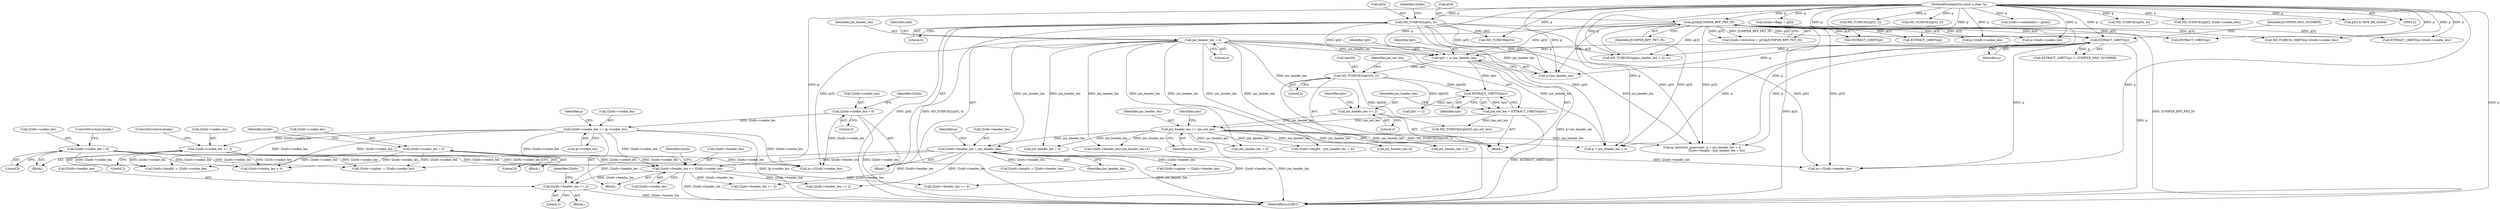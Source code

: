 digraph "0_tcpdump_42073d54c53a496be40ae84152bbfe2c923ac7bc@pointer" {
"1000878" [label="(Call,l2info->header_len += 2)"];
"1000611" [label="(Call,l2info->header_len += l2info->cookie_len)"];
"1000562" [label="(Call,l2info->cookie_len += 2)"];
"1000544" [label="(Call,l2info->cookie_len += lp->cookie_len)"];
"1000148" [label="(Call,l2info->cookie_len = 0)"];
"1000574" [label="(Call,l2info->cookie_len = 8)"];
"1000606" [label="(Call,l2info->cookie_len = 0)"];
"1000500" [label="(Call,l2info->header_len = jnx_header_len)"];
"1000220" [label="(Call,jnx_header_len = 4)"];
"1000269" [label="(Call,jnx_header_len += jnx_ext_len)"];
"1000259" [label="(Call,jnx_ext_len = EXTRACT_16BITS(tptr))"];
"1000261" [label="(Call,EXTRACT_16BITS(tptr))"];
"1000254" [label="(Call,ND_TCHECK2(tptr[0], 2))"];
"1000249" [label="(Call,tptr = p+jnx_header_len)"];
"1000188" [label="(Call,p[3]&JUNIPER_BPF_PKT_IN)"];
"1000124" [label="(MethodParameterIn,const u_char *p)"];
"1000172" [label="(Call,ND_TCHECK2(p[0], 4))"];
"1000195" [label="(Call,EXTRACT_24BITS(p))"];
"1000263" [label="(Call,jnx_header_len += 2)"];
"1000177" [label="(Call,l2info->flags = p[3])"];
"1000254" [label="(Call,ND_TCHECK2(tptr[0], 2))"];
"1000269" [label="(Call,jnx_header_len += jnx_ext_len)"];
"1000222" [label="(Literal,4)"];
"1000920" [label="(Call,EXTRACT_16BITS(p))"];
"1000500" [label="(Call,l2info->header_len = jnx_header_len)"];
"1000152" [label="(Literal,0)"];
"1000284" [label="(Call,ND_TCHECK2(tptr[0], jnx_ext_len))"];
"1000256" [label="(Identifier,tptr)"];
"1000266" [label="(Call,tptr +=2)"];
"1000722" [label="(Call,p+l2info->cookie_len)"];
"1000249" [label="(Call,tptr = p+jnx_header_len)"];
"1000495" [label="(Call,jnx_header_len+4)"];
"1000262" [label="(Identifier,tptr)"];
"1000544" [label="(Call,l2info->cookie_len += lp->cookie_len)"];
"1000491" [label="(Call,l2info->header_len=jnx_header_len+4)"];
"1000543" [label="(Block,)"];
"1000524" [label="(Call,ND_TCHECK(p[0]))"];
"1000545" [label="(Call,l2info->cookie_len)"];
"1000463" [label="(Call,ND_TCHECK2(p[jnx_header_len + 4], 1))"];
"1000605" [label="(Block,)"];
"1000149" [label="(Call,l2info->cookie_len)"];
"1000618" [label="(Call,l2info->length -= l2info->cookie_len)"];
"1000567" [label="(ControlStructure,break;)"];
"1000612" [label="(Call,l2info->header_len)"];
"1000188" [label="(Call,p[3]&JUNIPER_BPF_PKT_IN)"];
"1000472" [label="(Call,ip_heuristic_guess(ndo, p + jnx_header_len + 4,\n                               l2info->length - (jnx_header_len + 4)))"];
"1000259" [label="(Call,jnx_ext_len = EXTRACT_16BITS(tptr))"];
"1000127" [label="(Block,)"];
"1000730" [label="(Call,p+=l2info->cookie_len)"];
"1000613" [label="(Identifier,l2info)"];
"1000620" [label="(Identifier,l2info)"];
"1000124" [label="(MethodParameterIn,const u_char *p)"];
"1000902" [label="(Call,ND_TCHECK2(p[0], 2))"];
"1000804" [label="(Call,ND_TCHECK2(p[0], 2))"];
"1000271" [label="(Identifier,jnx_ext_len)"];
"1000882" [label="(Literal,2)"];
"1000275" [label="(Identifier,ndo)"];
"1000176" [label="(Literal,4)"];
"1000505" [label="(Call,p+=l2info->header_len)"];
"1000885" [label="(Identifier,l2info)"];
"1000195" [label="(Call,EXTRACT_24BITS(p))"];
"1000179" [label="(Identifier,l2info)"];
"1000474" [label="(Call,p + jnx_header_len + 4)"];
"1000501" [label="(Call,l2info->header_len)"];
"1000173" [label="(Call,p[0])"];
"1000712" [label="(Call,p+l2info->cookie_len)"];
"1000649" [label="(Call,l2info->cookie_len > 0)"];
"1000479" [label="(Call,l2info->length - (jnx_header_len + 4))"];
"1000466" [label="(Call,jnx_header_len + 4)"];
"1000226" [label="(Identifier,ndo)"];
"1000822" [label="(Call,EXTRACT_16BITS(p))"];
"1000476" [label="(Call,jnx_header_len + 4)"];
"1000555" [label="(Block,)"];
"1000264" [label="(Identifier,jnx_header_len)"];
"1000261" [label="(Call,EXTRACT_16BITS(tptr))"];
"1000607" [label="(Call,l2info->cookie_len)"];
"1000606" [label="(Call,l2info->cookie_len = 0)"];
"1000682" [label="(Call,l2info->cookie[idx] = p[idx])"];
"1000184" [label="(Call,l2info->direction = p[3]&JUNIPER_BPF_PKT_IN)"];
"1000250" [label="(Identifier,tptr)"];
"1000711" [label="(Call,ND_TCHECK_16BITS(p+l2info->cookie_len))"];
"1000504" [label="(Identifier,jnx_header_len)"];
"1000611" [label="(Call,l2info->header_len += l2info->cookie_len)"];
"1000172" [label="(Call,ND_TCHECK2(p[0], 4))"];
"1000260" [label="(Identifier,jnx_ext_len)"];
"1000879" [label="(Call,l2info->header_len)"];
"1000251" [label="(Call,p+jnx_header_len)"];
"1000575" [label="(Call,l2info->cookie_len)"];
"1001003" [label="(Call,l2info->header_len += 4)"];
"1000563" [label="(Call,l2info->cookie_len)"];
"1000148" [label="(Call,l2info->cookie_len = 0)"];
"1000270" [label="(Identifier,jnx_header_len)"];
"1000615" [label="(Call,l2info->cookie_len)"];
"1000192" [label="(Identifier,JUNIPER_BPF_PKT_IN)"];
"1000824" [label="(Call,l2info->header_len += 2)"];
"1000566" [label="(Literal,2)"];
"1000721" [label="(Call,EXTRACT_16BITS(p+l2info->cookie_len))"];
"1000802" [label="(Block,)"];
"1000267" [label="(Identifier,tptr)"];
"1000548" [label="(Call,lp->cookie_len)"];
"1000265" [label="(Literal,2)"];
"1000155" [label="(Identifier,l2info)"];
"1000220" [label="(Call,jnx_header_len = 4)"];
"1000878" [label="(Call,l2info->header_len += 2)"];
"1000189" [label="(Call,p[3])"];
"1000258" [label="(Literal,2)"];
"1000979" [label="(Call,ND_TCHECK2(p[0], 4))"];
"1000197" [label="(Identifier,JUNIPER_MGC_NUMBER)"];
"1000655" [label="(Call,ND_TCHECK2(p[0], l2info->cookie_len))"];
"1000263" [label="(Call,jnx_header_len += 2)"];
"1000562" [label="(Call,l2info->cookie_len += 2)"];
"1000194" [label="(Call,EXTRACT_24BITS(p) != JUNIPER_MGC_NUMBER)"];
"1000553" [label="(Identifier,p)"];
"1000248" [label="(Block,)"];
"1000995" [label="(Call,EXTRACT_32BITS(p))"];
"1000517" [label="(Call,l2info->caplen -= l2info->header_len)"];
"1000579" [label="(ControlStructure,break;)"];
"1001075" [label="(MethodReturn,RET)"];
"1000221" [label="(Identifier,jnx_header_len)"];
"1000610" [label="(Literal,0)"];
"1000506" [label="(Identifier,p)"];
"1000599" [label="(Call,p[0] & MFR_BE_MASK)"];
"1000510" [label="(Call,l2info->length -= l2info->header_len)"];
"1000574" [label="(Call,l2info->cookie_len = 8)"];
"1000483" [label="(Call,jnx_header_len + 4)"];
"1000625" [label="(Call,l2info->caplen -= l2info->cookie_len)"];
"1000578" [label="(Literal,8)"];
"1000196" [label="(Identifier,p)"];
"1000922" [label="(Call,l2info->header_len += 2)"];
"1000255" [label="(Call,tptr[0])"];
"1000878" -> "1000802"  [label="AST: "];
"1000878" -> "1000882"  [label="CFG: "];
"1000879" -> "1000878"  [label="AST: "];
"1000882" -> "1000878"  [label="AST: "];
"1000885" -> "1000878"  [label="CFG: "];
"1000878" -> "1001075"  [label="DDG: l2info->header_len"];
"1000611" -> "1000878"  [label="DDG: l2info->header_len"];
"1000500" -> "1000878"  [label="DDG: l2info->header_len"];
"1000611" -> "1000543"  [label="AST: "];
"1000611" -> "1000615"  [label="CFG: "];
"1000612" -> "1000611"  [label="AST: "];
"1000615" -> "1000611"  [label="AST: "];
"1000620" -> "1000611"  [label="CFG: "];
"1000611" -> "1001075"  [label="DDG: l2info->header_len"];
"1000562" -> "1000611"  [label="DDG: l2info->cookie_len"];
"1000544" -> "1000611"  [label="DDG: l2info->cookie_len"];
"1000574" -> "1000611"  [label="DDG: l2info->cookie_len"];
"1000606" -> "1000611"  [label="DDG: l2info->cookie_len"];
"1000500" -> "1000611"  [label="DDG: l2info->header_len"];
"1000611" -> "1000824"  [label="DDG: l2info->header_len"];
"1000611" -> "1000922"  [label="DDG: l2info->header_len"];
"1000611" -> "1001003"  [label="DDG: l2info->header_len"];
"1000562" -> "1000555"  [label="AST: "];
"1000562" -> "1000566"  [label="CFG: "];
"1000563" -> "1000562"  [label="AST: "];
"1000566" -> "1000562"  [label="AST: "];
"1000567" -> "1000562"  [label="CFG: "];
"1000544" -> "1000562"  [label="DDG: l2info->cookie_len"];
"1000562" -> "1000618"  [label="DDG: l2info->cookie_len"];
"1000562" -> "1000625"  [label="DDG: l2info->cookie_len"];
"1000562" -> "1000649"  [label="DDG: l2info->cookie_len"];
"1000562" -> "1000730"  [label="DDG: l2info->cookie_len"];
"1000544" -> "1000543"  [label="AST: "];
"1000544" -> "1000548"  [label="CFG: "];
"1000545" -> "1000544"  [label="AST: "];
"1000548" -> "1000544"  [label="AST: "];
"1000553" -> "1000544"  [label="CFG: "];
"1000544" -> "1001075"  [label="DDG: lp->cookie_len"];
"1000148" -> "1000544"  [label="DDG: l2info->cookie_len"];
"1000544" -> "1000618"  [label="DDG: l2info->cookie_len"];
"1000544" -> "1000625"  [label="DDG: l2info->cookie_len"];
"1000544" -> "1000649"  [label="DDG: l2info->cookie_len"];
"1000544" -> "1000730"  [label="DDG: l2info->cookie_len"];
"1000148" -> "1000127"  [label="AST: "];
"1000148" -> "1000152"  [label="CFG: "];
"1000149" -> "1000148"  [label="AST: "];
"1000152" -> "1000148"  [label="AST: "];
"1000155" -> "1000148"  [label="CFG: "];
"1000148" -> "1001075"  [label="DDG: l2info->cookie_len"];
"1000148" -> "1000730"  [label="DDG: l2info->cookie_len"];
"1000574" -> "1000555"  [label="AST: "];
"1000574" -> "1000578"  [label="CFG: "];
"1000575" -> "1000574"  [label="AST: "];
"1000578" -> "1000574"  [label="AST: "];
"1000579" -> "1000574"  [label="CFG: "];
"1000574" -> "1000618"  [label="DDG: l2info->cookie_len"];
"1000574" -> "1000625"  [label="DDG: l2info->cookie_len"];
"1000574" -> "1000649"  [label="DDG: l2info->cookie_len"];
"1000574" -> "1000730"  [label="DDG: l2info->cookie_len"];
"1000606" -> "1000605"  [label="AST: "];
"1000606" -> "1000610"  [label="CFG: "];
"1000607" -> "1000606"  [label="AST: "];
"1000610" -> "1000606"  [label="AST: "];
"1000613" -> "1000606"  [label="CFG: "];
"1000606" -> "1000618"  [label="DDG: l2info->cookie_len"];
"1000606" -> "1000625"  [label="DDG: l2info->cookie_len"];
"1000606" -> "1000649"  [label="DDG: l2info->cookie_len"];
"1000500" -> "1000127"  [label="AST: "];
"1000500" -> "1000504"  [label="CFG: "];
"1000501" -> "1000500"  [label="AST: "];
"1000504" -> "1000500"  [label="AST: "];
"1000506" -> "1000500"  [label="CFG: "];
"1000500" -> "1001075"  [label="DDG: jnx_header_len"];
"1000220" -> "1000500"  [label="DDG: jnx_header_len"];
"1000269" -> "1000500"  [label="DDG: jnx_header_len"];
"1000500" -> "1000505"  [label="DDG: l2info->header_len"];
"1000500" -> "1000510"  [label="DDG: l2info->header_len"];
"1000500" -> "1000517"  [label="DDG: l2info->header_len"];
"1000500" -> "1000824"  [label="DDG: l2info->header_len"];
"1000500" -> "1000922"  [label="DDG: l2info->header_len"];
"1000500" -> "1001003"  [label="DDG: l2info->header_len"];
"1000220" -> "1000127"  [label="AST: "];
"1000220" -> "1000222"  [label="CFG: "];
"1000221" -> "1000220"  [label="AST: "];
"1000222" -> "1000220"  [label="AST: "];
"1000226" -> "1000220"  [label="CFG: "];
"1000220" -> "1000249"  [label="DDG: jnx_header_len"];
"1000220" -> "1000251"  [label="DDG: jnx_header_len"];
"1000220" -> "1000263"  [label="DDG: jnx_header_len"];
"1000220" -> "1000466"  [label="DDG: jnx_header_len"];
"1000220" -> "1000472"  [label="DDG: jnx_header_len"];
"1000220" -> "1000474"  [label="DDG: jnx_header_len"];
"1000220" -> "1000476"  [label="DDG: jnx_header_len"];
"1000220" -> "1000479"  [label="DDG: jnx_header_len"];
"1000220" -> "1000483"  [label="DDG: jnx_header_len"];
"1000220" -> "1000491"  [label="DDG: jnx_header_len"];
"1000220" -> "1000495"  [label="DDG: jnx_header_len"];
"1000269" -> "1000248"  [label="AST: "];
"1000269" -> "1000271"  [label="CFG: "];
"1000270" -> "1000269"  [label="AST: "];
"1000271" -> "1000269"  [label="AST: "];
"1000275" -> "1000269"  [label="CFG: "];
"1000269" -> "1001075"  [label="DDG: jnx_header_len"];
"1000259" -> "1000269"  [label="DDG: jnx_ext_len"];
"1000263" -> "1000269"  [label="DDG: jnx_header_len"];
"1000269" -> "1000466"  [label="DDG: jnx_header_len"];
"1000269" -> "1000472"  [label="DDG: jnx_header_len"];
"1000269" -> "1000474"  [label="DDG: jnx_header_len"];
"1000269" -> "1000476"  [label="DDG: jnx_header_len"];
"1000269" -> "1000479"  [label="DDG: jnx_header_len"];
"1000269" -> "1000483"  [label="DDG: jnx_header_len"];
"1000269" -> "1000491"  [label="DDG: jnx_header_len"];
"1000269" -> "1000495"  [label="DDG: jnx_header_len"];
"1000259" -> "1000248"  [label="AST: "];
"1000259" -> "1000261"  [label="CFG: "];
"1000260" -> "1000259"  [label="AST: "];
"1000261" -> "1000259"  [label="AST: "];
"1000264" -> "1000259"  [label="CFG: "];
"1000259" -> "1001075"  [label="DDG: EXTRACT_16BITS(tptr)"];
"1000261" -> "1000259"  [label="DDG: tptr"];
"1000259" -> "1000284"  [label="DDG: jnx_ext_len"];
"1000261" -> "1000262"  [label="CFG: "];
"1000262" -> "1000261"  [label="AST: "];
"1000254" -> "1000261"  [label="DDG: tptr[0]"];
"1000249" -> "1000261"  [label="DDG: tptr"];
"1000261" -> "1000266"  [label="DDG: tptr"];
"1000254" -> "1000248"  [label="AST: "];
"1000254" -> "1000258"  [label="CFG: "];
"1000255" -> "1000254"  [label="AST: "];
"1000258" -> "1000254"  [label="AST: "];
"1000260" -> "1000254"  [label="CFG: "];
"1000254" -> "1001075"  [label="DDG: ND_TCHECK2(tptr[0], 2)"];
"1000249" -> "1000254"  [label="DDG: tptr"];
"1000254" -> "1000266"  [label="DDG: tptr[0]"];
"1000254" -> "1000284"  [label="DDG: tptr[0]"];
"1000249" -> "1000248"  [label="AST: "];
"1000249" -> "1000251"  [label="CFG: "];
"1000250" -> "1000249"  [label="AST: "];
"1000251" -> "1000249"  [label="AST: "];
"1000256" -> "1000249"  [label="CFG: "];
"1000249" -> "1001075"  [label="DDG: p+jnx_header_len"];
"1000188" -> "1000249"  [label="DDG: p[3]"];
"1000172" -> "1000249"  [label="DDG: p[0]"];
"1000195" -> "1000249"  [label="DDG: p"];
"1000124" -> "1000249"  [label="DDG: p"];
"1000188" -> "1000184"  [label="AST: "];
"1000188" -> "1000192"  [label="CFG: "];
"1000189" -> "1000188"  [label="AST: "];
"1000192" -> "1000188"  [label="AST: "];
"1000184" -> "1000188"  [label="CFG: "];
"1000188" -> "1001075"  [label="DDG: p[3]"];
"1000188" -> "1001075"  [label="DDG: JUNIPER_BPF_PKT_IN"];
"1000188" -> "1000184"  [label="DDG: p[3]"];
"1000188" -> "1000184"  [label="DDG: JUNIPER_BPF_PKT_IN"];
"1000124" -> "1000188"  [label="DDG: p"];
"1000188" -> "1000195"  [label="DDG: p[3]"];
"1000188" -> "1000251"  [label="DDG: p[3]"];
"1000188" -> "1000463"  [label="DDG: p[3]"];
"1000188" -> "1000472"  [label="DDG: p[3]"];
"1000188" -> "1000474"  [label="DDG: p[3]"];
"1000188" -> "1000505"  [label="DDG: p[3]"];
"1000188" -> "1000711"  [label="DDG: p[3]"];
"1000188" -> "1000712"  [label="DDG: p[3]"];
"1000188" -> "1000721"  [label="DDG: p[3]"];
"1000188" -> "1000722"  [label="DDG: p[3]"];
"1000188" -> "1000730"  [label="DDG: p[3]"];
"1000188" -> "1000822"  [label="DDG: p[3]"];
"1000188" -> "1000920"  [label="DDG: p[3]"];
"1000188" -> "1000995"  [label="DDG: p[3]"];
"1000124" -> "1000122"  [label="AST: "];
"1000124" -> "1001075"  [label="DDG: p"];
"1000124" -> "1000172"  [label="DDG: p"];
"1000124" -> "1000177"  [label="DDG: p"];
"1000124" -> "1000195"  [label="DDG: p"];
"1000124" -> "1000251"  [label="DDG: p"];
"1000124" -> "1000463"  [label="DDG: p"];
"1000124" -> "1000472"  [label="DDG: p"];
"1000124" -> "1000474"  [label="DDG: p"];
"1000124" -> "1000505"  [label="DDG: p"];
"1000124" -> "1000524"  [label="DDG: p"];
"1000124" -> "1000599"  [label="DDG: p"];
"1000124" -> "1000655"  [label="DDG: p"];
"1000124" -> "1000682"  [label="DDG: p"];
"1000124" -> "1000711"  [label="DDG: p"];
"1000124" -> "1000712"  [label="DDG: p"];
"1000124" -> "1000721"  [label="DDG: p"];
"1000124" -> "1000722"  [label="DDG: p"];
"1000124" -> "1000730"  [label="DDG: p"];
"1000124" -> "1000804"  [label="DDG: p"];
"1000124" -> "1000822"  [label="DDG: p"];
"1000124" -> "1000902"  [label="DDG: p"];
"1000124" -> "1000920"  [label="DDG: p"];
"1000124" -> "1000979"  [label="DDG: p"];
"1000124" -> "1000995"  [label="DDG: p"];
"1000172" -> "1000127"  [label="AST: "];
"1000172" -> "1000176"  [label="CFG: "];
"1000173" -> "1000172"  [label="AST: "];
"1000176" -> "1000172"  [label="AST: "];
"1000179" -> "1000172"  [label="CFG: "];
"1000172" -> "1001075"  [label="DDG: ND_TCHECK2(p[0], 4)"];
"1000172" -> "1001075"  [label="DDG: p[0]"];
"1000172" -> "1000195"  [label="DDG: p[0]"];
"1000172" -> "1000251"  [label="DDG: p[0]"];
"1000172" -> "1000463"  [label="DDG: p[0]"];
"1000172" -> "1000472"  [label="DDG: p[0]"];
"1000172" -> "1000474"  [label="DDG: p[0]"];
"1000172" -> "1000505"  [label="DDG: p[0]"];
"1000172" -> "1000524"  [label="DDG: p[0]"];
"1000195" -> "1000194"  [label="AST: "];
"1000195" -> "1000196"  [label="CFG: "];
"1000196" -> "1000195"  [label="AST: "];
"1000197" -> "1000195"  [label="CFG: "];
"1000195" -> "1001075"  [label="DDG: p"];
"1000195" -> "1000194"  [label="DDG: p"];
"1000195" -> "1000251"  [label="DDG: p"];
"1000195" -> "1000463"  [label="DDG: p"];
"1000195" -> "1000472"  [label="DDG: p"];
"1000195" -> "1000474"  [label="DDG: p"];
"1000195" -> "1000505"  [label="DDG: p"];
"1000263" -> "1000248"  [label="AST: "];
"1000263" -> "1000265"  [label="CFG: "];
"1000264" -> "1000263"  [label="AST: "];
"1000265" -> "1000263"  [label="AST: "];
"1000267" -> "1000263"  [label="CFG: "];
}
